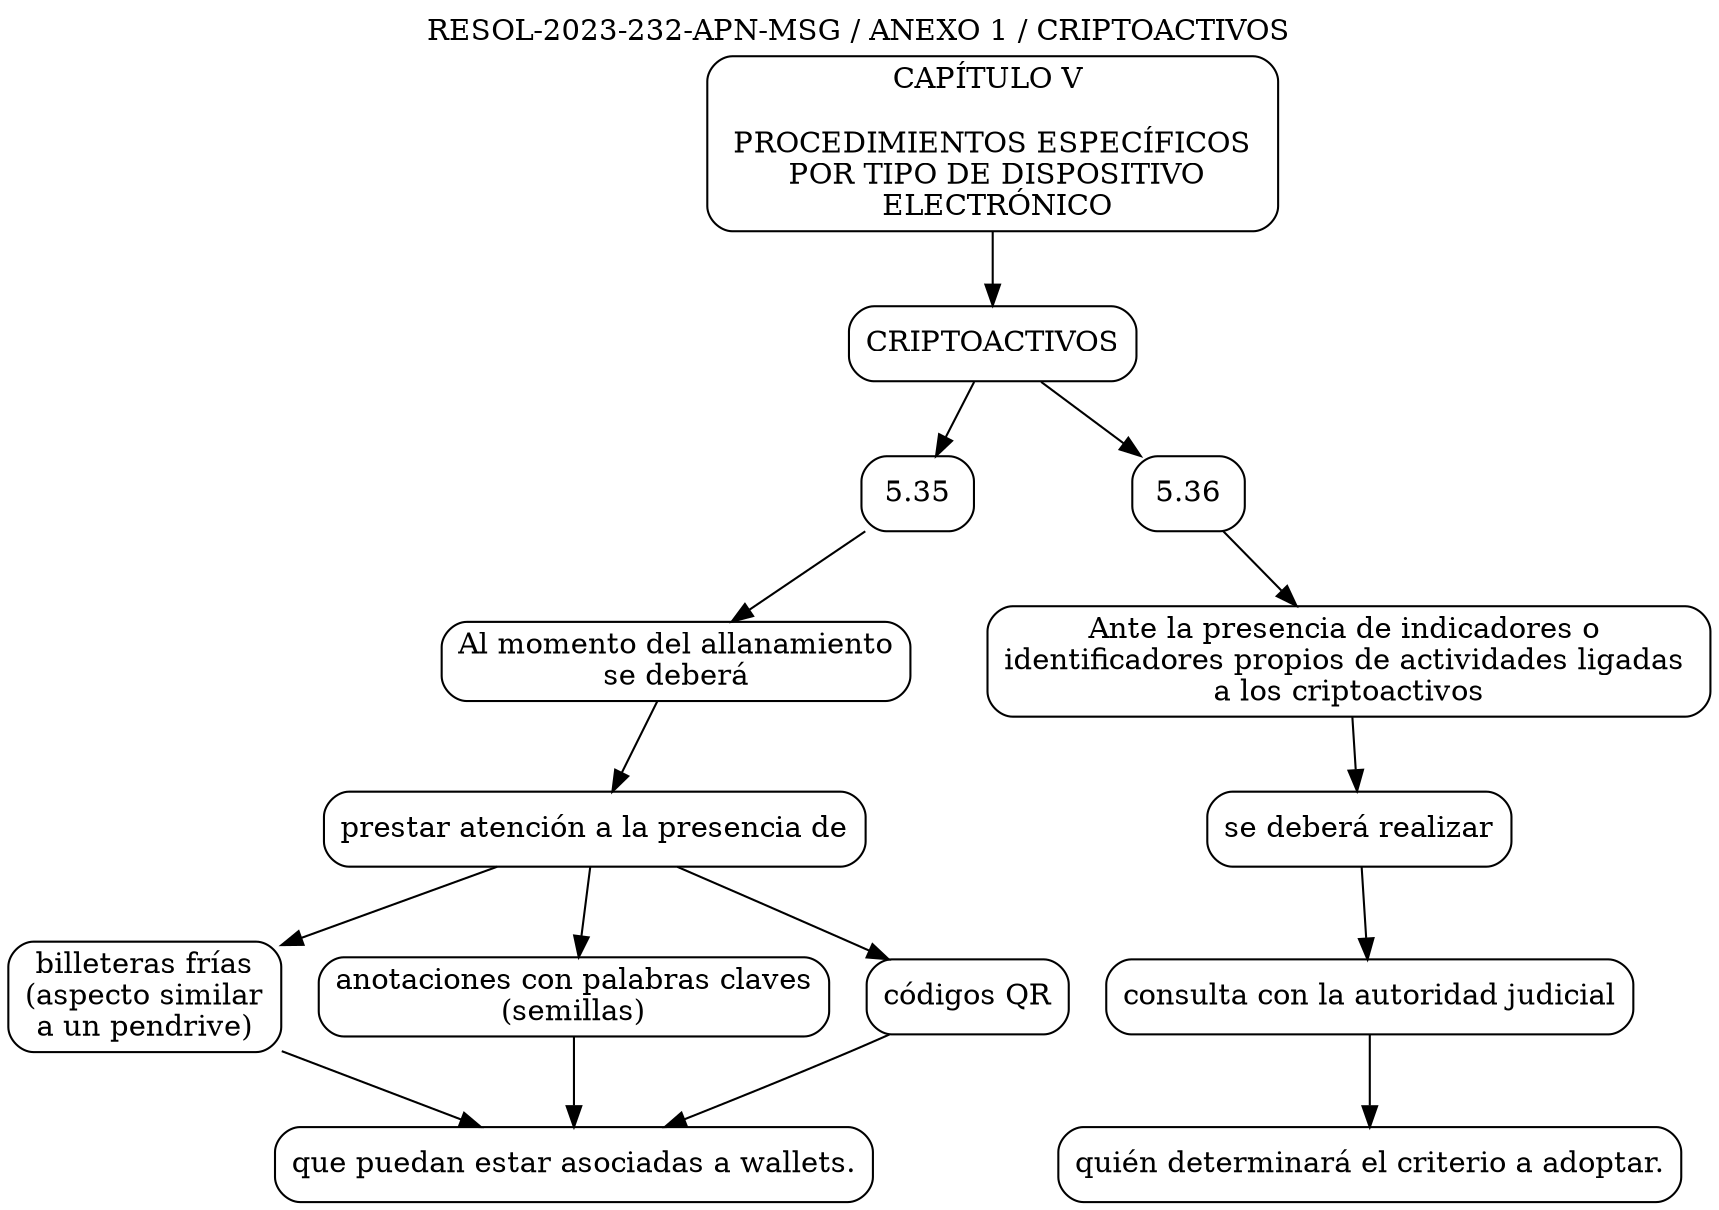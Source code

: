 digraph G {
//rankdir="LR";
node [shape=box,style="rounded"];

    labelloc="t";
    label="RESOL-2023-232-APN-MSG / ANEXO 1 / CRIPTOACTIVOS";

"CAPÍTULO V \n\n PROCEDIMIENTOS ESPECÍFICOS \n POR TIPO DE DISPOSITIVO\n ELECTRÓNICO"->"CRIPTOACTIVOS";

"CRIPTOACTIVOS"->"5.35"->"Al momento del allanamiento\nse deberá"->"prestar atención a la presencia de"->"billeteras frías\n(aspecto similar\na un pendrive)"->"que puedan estar asociadas a wallets.";

"prestar atención a la presencia de"->"anotaciones con palabras claves\n(semillas)"->"que puedan estar asociadas a wallets.";
"prestar atención a la presencia de"->"códigos QR"->"que puedan estar asociadas a wallets.";
"CRIPTOACTIVOS"->"5.36"->"Ante la presencia de indicadores o \nidentificadores propios de actividades ligadas \na los criptoactivos"->"se deberá realizar"->"consulta con la autoridad judicial"->"quién determinará el criterio a adoptar.";


}
